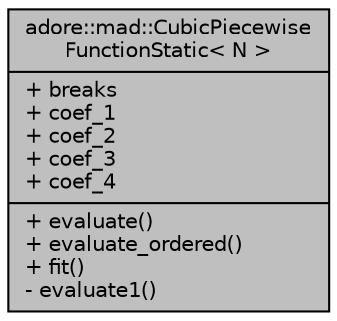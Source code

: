 digraph "adore::mad::CubicPiecewiseFunctionStatic&lt; N &gt;"
{
 // LATEX_PDF_SIZE
  edge [fontname="Helvetica",fontsize="10",labelfontname="Helvetica",labelfontsize="10"];
  node [fontname="Helvetica",fontsize="10",shape=record];
  Node1 [label="{adore::mad::CubicPiecewise\lFunctionStatic\< N \>\n|+ breaks\l+ coef_1\l+ coef_2\l+ coef_3\l+ coef_4\l|+ evaluate()\l+ evaluate_ordered()\l+ fit()\l- evaluate1()\l}",height=0.2,width=0.4,color="black", fillcolor="grey75", style="filled", fontcolor="black",tooltip=" "];
}
